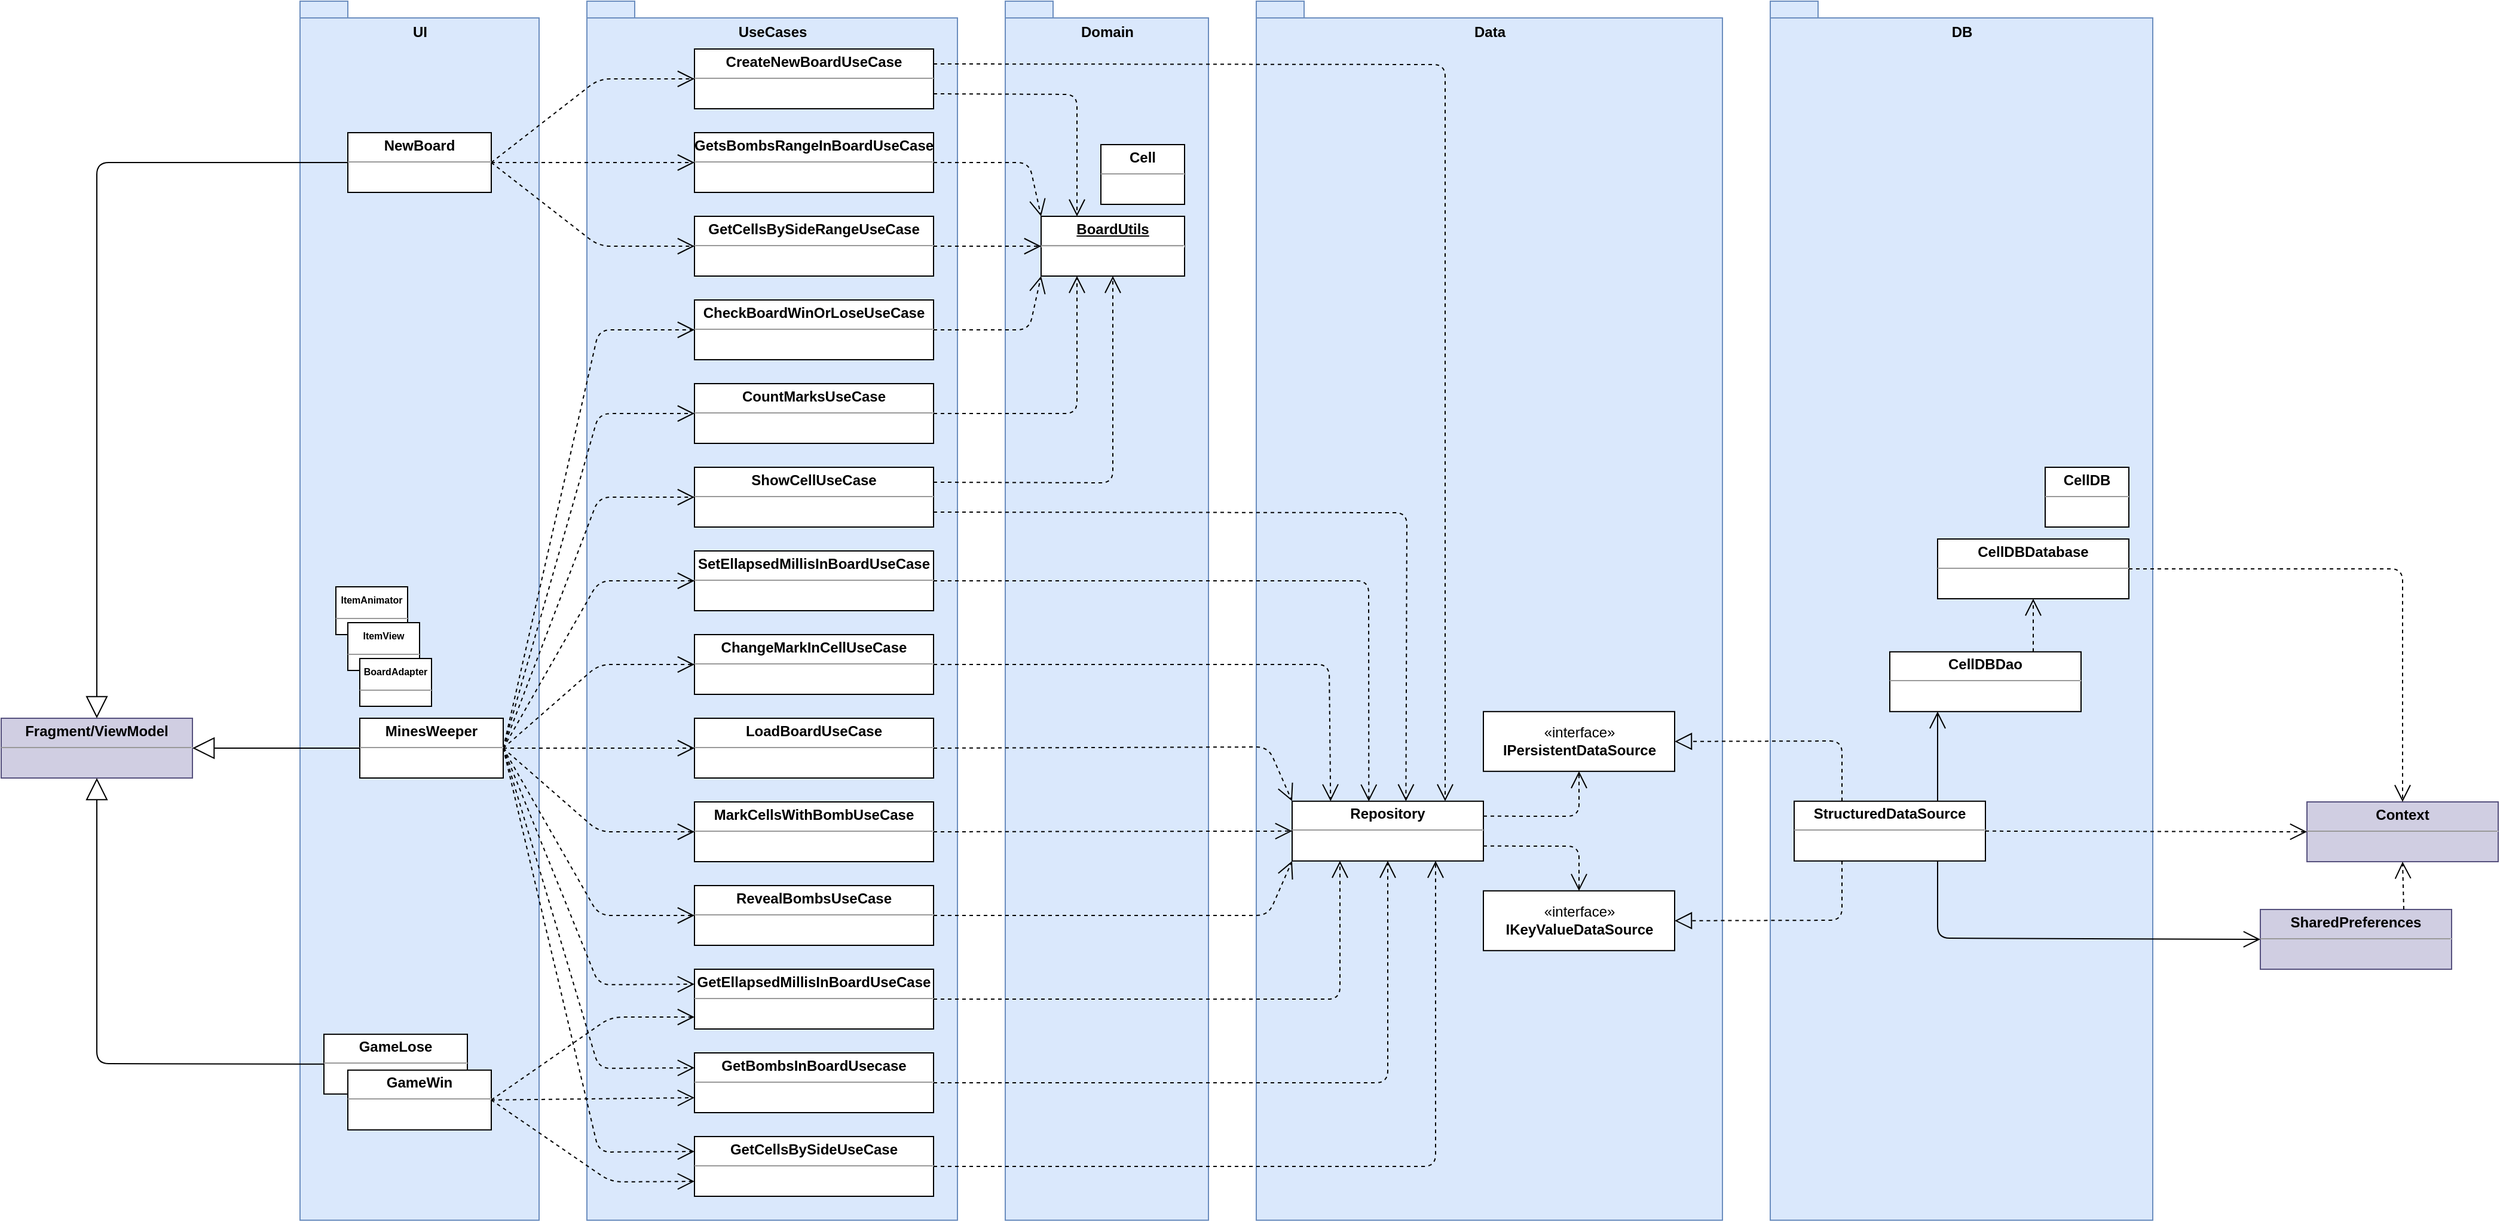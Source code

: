 <mxfile version="13.1.2" type="device" pages="2"><diagram id="zhdp6NLDCktupGWvHk28" name="Page-1"><mxGraphModel dx="3197" dy="2441" grid="1" gridSize="10" guides="1" tooltips="1" connect="1" arrows="1" fold="1" page="1" pageScale="1" pageWidth="827" pageHeight="1169" math="0" shadow="0"><root><mxCell id="0"/><mxCell id="1" parent="0"/><mxCell id="YupsadxneFgSW1b5lnRJ-31" value="UI" style="shape=folder;fontStyle=1;spacingTop=0;tabWidth=40;tabHeight=14;tabPosition=left;html=1;rounded=0;shadow=0;glass=0;comic=0;labelPosition=center;verticalLabelPosition=top;align=center;verticalAlign=bottom;spacingBottom=-35;fillColor=#dae8fc;strokeColor=#6c8ebf;" parent="1" vertex="1"><mxGeometry x="-430" y="-1080" width="200" height="1020" as="geometry"/></mxCell><mxCell id="YupsadxneFgSW1b5lnRJ-32" value="DB" style="shape=folder;fontStyle=1;spacingTop=0;tabWidth=40;tabHeight=14;tabPosition=left;html=1;rounded=0;shadow=0;glass=0;comic=0;strokeColor=#6c8ebf;labelPosition=center;verticalLabelPosition=top;align=center;verticalAlign=bottom;spacingBottom=-35;fillColor=#dae8fc;" parent="1" vertex="1"><mxGeometry x="800" y="-1080" width="320" height="1020" as="geometry"/></mxCell><mxCell id="YupsadxneFgSW1b5lnRJ-33" value="&lt;div&gt;UseCases&lt;/div&gt;" style="shape=folder;fontStyle=1;spacingTop=0;tabWidth=40;tabHeight=14;tabPosition=left;html=1;rounded=0;shadow=0;glass=0;comic=0;labelPosition=center;verticalLabelPosition=top;align=center;verticalAlign=bottom;spacingBottom=-35;fillColor=#dae8fc;strokeColor=#6c8ebf;" parent="1" vertex="1"><mxGeometry x="-190" y="-1080" width="310" height="1020" as="geometry"/></mxCell><mxCell id="YupsadxneFgSW1b5lnRJ-34" value="Domain" style="shape=folder;fontStyle=1;spacingTop=0;tabWidth=40;tabHeight=14;tabPosition=left;html=1;rounded=0;shadow=0;glass=0;comic=0;strokeColor=#6c8ebf;labelPosition=center;verticalLabelPosition=top;align=center;verticalAlign=bottom;spacingBottom=-35;fillColor=#dae8fc;" parent="1" vertex="1"><mxGeometry x="160" y="-1080" width="170" height="1020" as="geometry"/></mxCell><mxCell id="YupsadxneFgSW1b5lnRJ-35" value="&lt;div&gt;Data&lt;/div&gt;" style="shape=folder;fontStyle=1;spacingTop=0;tabWidth=40;tabHeight=14;tabPosition=left;html=1;rounded=0;shadow=0;glass=0;comic=0;strokeColor=#6c8ebf;labelPosition=center;verticalLabelPosition=top;align=center;verticalAlign=bottom;spacingBottom=-35;fillColor=#dae8fc;" parent="1" vertex="1"><mxGeometry x="370" y="-1080" width="390" height="1020" as="geometry"/></mxCell><mxCell id="MRHZx2d6vEKW06saEQlY-4" value="&lt;p style=&quot;margin: 0px ; margin-top: 4px ; text-align: center&quot;&gt;&lt;b&gt;Repository&lt;/b&gt;&lt;/p&gt;&lt;hr size=&quot;1&quot;&gt;&lt;div style=&quot;height: 2px&quot;&gt;&lt;/div&gt;" style="verticalAlign=top;align=left;overflow=fill;fontSize=12;fontFamily=Helvetica;html=1;fillColor=#ffffff;" parent="1" vertex="1"><mxGeometry x="400" y="-410.59" width="160" height="50" as="geometry"/></mxCell><mxCell id="MRHZx2d6vEKW06saEQlY-5" value="«interface»&lt;br&gt;&lt;div&gt;&lt;b&gt;IKeyValueDataSource&lt;/b&gt;&lt;/div&gt;" style="html=1;fillColor=#ffffff;" parent="1" vertex="1"><mxGeometry x="560" y="-335.59" width="160" height="50" as="geometry"/></mxCell><mxCell id="MRHZx2d6vEKW06saEQlY-6" value="«interface»&lt;br&gt;&lt;b&gt;IPersistentDataSource&lt;/b&gt;" style="html=1;fillColor=#ffffff;" parent="1" vertex="1"><mxGeometry x="560" y="-485.59" width="160" height="50" as="geometry"/></mxCell><mxCell id="MRHZx2d6vEKW06saEQlY-10" value="&lt;p style=&quot;margin: 0px ; margin-top: 4px ; text-align: center&quot;&gt;&lt;b&gt;Cell&lt;/b&gt;&lt;/p&gt;&lt;hr size=&quot;1&quot;&gt;&lt;div style=&quot;height: 2px&quot;&gt;&lt;/div&gt;" style="verticalAlign=top;align=left;overflow=fill;fontSize=12;fontFamily=Helvetica;html=1;fillColor=#ffffff;" parent="1" vertex="1"><mxGeometry x="240" y="-960" width="70" height="50" as="geometry"/></mxCell><mxCell id="MRHZx2d6vEKW06saEQlY-13" value="&lt;p style=&quot;margin: 0px ; margin-top: 4px ; text-align: center&quot;&gt;&lt;b&gt;ChangeMarkInCellUseCase&lt;/b&gt;&lt;/p&gt;&lt;hr size=&quot;1&quot;&gt;&lt;div style=&quot;height: 2px&quot;&gt;&lt;/div&gt;" style="verticalAlign=top;align=left;overflow=fill;fontSize=12;fontFamily=Helvetica;html=1;fillColor=#ffffff;" parent="1" vertex="1"><mxGeometry x="-100" y="-550" width="200" height="50" as="geometry"/></mxCell><mxCell id="MRHZx2d6vEKW06saEQlY-14" value="&lt;p style=&quot;margin: 0px ; margin-top: 4px ; text-align: center&quot;&gt;&lt;b&gt;CreateNewBoardUseCase&lt;/b&gt;&lt;/p&gt;&lt;hr size=&quot;1&quot;&gt;" style="verticalAlign=top;align=left;overflow=fill;fontSize=12;fontFamily=Helvetica;html=1;fillColor=#ffffff;" parent="1" vertex="1"><mxGeometry x="-100" y="-1040" width="200" height="50" as="geometry"/></mxCell><mxCell id="MRHZx2d6vEKW06saEQlY-17" value="&lt;p style=&quot;margin: 0px ; margin-top: 4px ; text-align: center&quot;&gt;&lt;b&gt;GetBombsInBoardUsecase&lt;/b&gt;&lt;/p&gt;&lt;hr size=&quot;1&quot;&gt;&lt;div style=&quot;height: 2px&quot;&gt;&lt;/div&gt;" style="verticalAlign=top;align=left;overflow=fill;fontSize=12;fontFamily=Helvetica;html=1;fillColor=#ffffff;" parent="1" vertex="1"><mxGeometry x="-100" y="-200" width="200" height="50" as="geometry"/></mxCell><mxCell id="MRHZx2d6vEKW06saEQlY-20" value="&lt;p style=&quot;margin: 0px ; margin-top: 4px ; text-align: center&quot;&gt;&lt;b&gt;GetCellsBySideUseCase&lt;/b&gt;&lt;/p&gt;&lt;hr size=&quot;1&quot;&gt;&lt;div style=&quot;height: 2px&quot;&gt;&lt;/div&gt;" style="verticalAlign=top;align=left;overflow=fill;fontSize=12;fontFamily=Helvetica;html=1;fillColor=#ffffff;" parent="1" vertex="1"><mxGeometry x="-100" y="-130" width="200" height="50" as="geometry"/></mxCell><mxCell id="MRHZx2d6vEKW06saEQlY-21" value="&lt;p style=&quot;margin: 0px ; margin-top: 4px ; text-align: center&quot;&gt;&lt;b&gt;GetEllapsedMillisInBoardUseCase&lt;/b&gt;&lt;br&gt;&lt;/p&gt;&lt;hr size=&quot;1&quot;&gt;&lt;div style=&quot;height: 2px&quot;&gt;&lt;/div&gt;" style="verticalAlign=top;align=left;overflow=fill;fontSize=12;fontFamily=Helvetica;html=1;fillColor=#ffffff;" parent="1" vertex="1"><mxGeometry x="-100" y="-270" width="200" height="50" as="geometry"/></mxCell><mxCell id="MRHZx2d6vEKW06saEQlY-22" value="&lt;p style=&quot;margin: 0px ; margin-top: 4px ; text-align: center&quot;&gt;&lt;b&gt;LoadBoardUseCase&lt;/b&gt;&lt;/p&gt;&lt;hr size=&quot;1&quot;&gt;&lt;div style=&quot;height: 2px&quot;&gt;&lt;/div&gt;" style="verticalAlign=top;align=left;overflow=fill;fontSize=12;fontFamily=Helvetica;html=1;fillColor=#ffffff;" parent="1" vertex="1"><mxGeometry x="-100" y="-480" width="200" height="50" as="geometry"/></mxCell><mxCell id="MRHZx2d6vEKW06saEQlY-25" value="&lt;p style=&quot;margin: 0px ; margin-top: 4px ; text-align: center&quot;&gt;&lt;b&gt;SetEllapsedMillisInBoardUseCase&lt;/b&gt;&lt;/p&gt;&lt;hr size=&quot;1&quot;&gt;&lt;div style=&quot;height: 2px&quot;&gt;&lt;/div&gt;" style="verticalAlign=top;align=left;overflow=fill;fontSize=12;fontFamily=Helvetica;html=1;fillColor=#ffffff;" parent="1" vertex="1"><mxGeometry x="-100" y="-620" width="200" height="50" as="geometry"/></mxCell><mxCell id="MRHZx2d6vEKW06saEQlY-26" value="&lt;p style=&quot;margin: 0px ; margin-top: 4px ; text-align: center&quot;&gt;&lt;b&gt;ShowCellUseCase&lt;/b&gt;&lt;br&gt;&lt;/p&gt;&lt;hr size=&quot;1&quot;&gt;&lt;div style=&quot;height: 2px&quot;&gt;&lt;/div&gt;" style="verticalAlign=top;align=left;overflow=fill;fontSize=12;fontFamily=Helvetica;html=1;fillColor=#ffffff;" parent="1" vertex="1"><mxGeometry x="-100" y="-690" width="200" height="50" as="geometry"/></mxCell><mxCell id="MRHZx2d6vEKW06saEQlY-30" value="&lt;p style=&quot;margin: 0px ; margin-top: 4px ; text-align: center&quot;&gt;&lt;b&gt;StructuredDataSource&lt;/b&gt;&lt;br&gt;&lt;/p&gt;&lt;hr size=&quot;1&quot;&gt;&lt;div style=&quot;height: 2px&quot;&gt;&lt;/div&gt;" style="verticalAlign=top;align=left;overflow=fill;fontSize=12;fontFamily=Helvetica;html=1;fillColor=#ffffff;" parent="1" vertex="1"><mxGeometry x="820" y="-410.59" width="160" height="50" as="geometry"/></mxCell><mxCell id="MRHZx2d6vEKW06saEQlY-31" value="" style="endArrow=block;dashed=1;endFill=0;endSize=12;html=1;entryX=1;entryY=0.5;entryDx=0;entryDy=0;exitX=0.25;exitY=1;exitDx=0;exitDy=0;" parent="1" source="MRHZx2d6vEKW06saEQlY-30" target="MRHZx2d6vEKW06saEQlY-5" edge="1"><mxGeometry width="160" relative="1" as="geometry"><mxPoint x="900" y="-275.59" as="sourcePoint"/><mxPoint x="1060" y="-275.59" as="targetPoint"/><Array as="points"><mxPoint x="860" y="-311"/></Array></mxGeometry></mxCell><mxCell id="MRHZx2d6vEKW06saEQlY-32" value="" style="endArrow=block;dashed=1;endFill=0;endSize=12;html=1;entryX=1;entryY=0.5;entryDx=0;entryDy=0;exitX=0.25;exitY=0;exitDx=0;exitDy=0;" parent="1" source="MRHZx2d6vEKW06saEQlY-30" target="MRHZx2d6vEKW06saEQlY-6" edge="1"><mxGeometry width="160" relative="1" as="geometry"><mxPoint x="990" y="-415.59" as="sourcePoint"/><mxPoint x="1060" y="-515.59" as="targetPoint"/><Array as="points"><mxPoint x="860" y="-461"/></Array></mxGeometry></mxCell><mxCell id="MRHZx2d6vEKW06saEQlY-33" value="" style="endArrow=open;endSize=12;dashed=1;html=1;exitX=1;exitY=0.25;exitDx=0;exitDy=0;entryX=0.5;entryY=1;entryDx=0;entryDy=0;" parent="1" source="MRHZx2d6vEKW06saEQlY-4" target="MRHZx2d6vEKW06saEQlY-6" edge="1"><mxGeometry width="160" relative="1" as="geometry"><mxPoint x="385" y="-510.59" as="sourcePoint"/><mxPoint x="545" y="-510.59" as="targetPoint"/><Array as="points"><mxPoint x="640" y="-398"/></Array></mxGeometry></mxCell><mxCell id="MRHZx2d6vEKW06saEQlY-34" value="" style="endArrow=open;endSize=12;dashed=1;html=1;exitX=1;exitY=0.75;exitDx=0;exitDy=0;entryX=0.5;entryY=0;entryDx=0;entryDy=0;" parent="1" source="MRHZx2d6vEKW06saEQlY-4" target="MRHZx2d6vEKW06saEQlY-5" edge="1"><mxGeometry x="0.455" y="15" width="160" relative="1" as="geometry"><mxPoint x="385" y="-240.59" as="sourcePoint"/><mxPoint x="545" y="-240.59" as="targetPoint"/><Array as="points"><mxPoint x="640" y="-373"/></Array><mxPoint as="offset"/></mxGeometry></mxCell><mxCell id="iSGUkF6X5gFFzfiaci5N-4" value="" style="endArrow=open;endSize=12;dashed=1;html=1;exitX=1;exitY=0.5;exitDx=0;exitDy=0;entryX=0.25;entryY=1;entryDx=0;entryDy=0;" parent="1" source="MRHZx2d6vEKW06saEQlY-21" target="MRHZx2d6vEKW06saEQlY-4" edge="1"><mxGeometry x="-0.507" y="39" width="160" relative="1" as="geometry"><mxPoint x="150" y="-150" as="sourcePoint"/><mxPoint x="310" y="-150" as="targetPoint"/><Array as="points"><mxPoint x="440" y="-245"/></Array><mxPoint x="69" y="-25" as="offset"/></mxGeometry></mxCell><mxCell id="iSGUkF6X5gFFzfiaci5N-5" value="" style="endArrow=open;endSize=12;dashed=1;html=1;bendable=1;arcSize=20;anchorPointDirection=1;snapToPoint=0;fixDash=0;exitX=1;exitY=0.5;exitDx=0;exitDy=0;entryX=0.401;entryY=0.003;entryDx=0;entryDy=0;entryPerimeter=0;" parent="1" source="MRHZx2d6vEKW06saEQlY-25" target="MRHZx2d6vEKW06saEQlY-4" edge="1"><mxGeometry x="-0.017" y="-10" width="160" relative="1" as="geometry"><mxPoint x="160" y="-180" as="sourcePoint"/><mxPoint x="464" y="-410" as="targetPoint"/><Array as="points"><mxPoint x="464" y="-595"/></Array><mxPoint as="offset"/></mxGeometry></mxCell><mxCell id="iSGUkF6X5gFFzfiaci5N-6" value="" style="endArrow=open;endSize=12;dashed=1;html=1;exitX=1;exitY=0.5;exitDx=0;exitDy=0;entryX=0;entryY=0;entryDx=0;entryDy=0;" parent="1" source="MRHZx2d6vEKW06saEQlY-22" target="MRHZx2d6vEKW06saEQlY-4" edge="1"><mxGeometry x="-0.023" y="-10" width="160" relative="1" as="geometry"><mxPoint x="110" y="-90" as="sourcePoint"/><mxPoint x="270" y="-90" as="targetPoint"/><Array as="points"><mxPoint x="380" y="-456"/></Array><mxPoint as="offset"/></mxGeometry></mxCell><mxCell id="iSGUkF6X5gFFzfiaci5N-7" value="" style="endArrow=open;endSize=12;dashed=1;html=1;exitX=1;exitY=0.5;exitDx=0;exitDy=0;entryX=0.201;entryY=-0.001;entryDx=0;entryDy=0;entryPerimeter=0;" parent="1" source="MRHZx2d6vEKW06saEQlY-13" target="MRHZx2d6vEKW06saEQlY-4" edge="1"><mxGeometry width="160" relative="1" as="geometry"><mxPoint x="140" y="-335.5" as="sourcePoint"/><mxPoint x="500" y="-470" as="targetPoint"/><Array as="points"><mxPoint x="431" y="-525"/></Array></mxGeometry></mxCell><mxCell id="iSGUkF6X5gFFzfiaci5N-8" value="" style="endArrow=open;endSize=12;dashed=1;html=1;entryX=0.595;entryY=-0.001;entryDx=0;entryDy=0;exitX=1;exitY=0.75;exitDx=0;exitDy=0;entryPerimeter=0;" parent="1" source="MRHZx2d6vEKW06saEQlY-26" target="MRHZx2d6vEKW06saEQlY-4" edge="1"><mxGeometry width="160" relative="1" as="geometry"><mxPoint x="100" y="-600" as="sourcePoint"/><mxPoint x="270" y="150" as="targetPoint"/><Array as="points"><mxPoint x="496" y="-652"/></Array></mxGeometry></mxCell><mxCell id="iSGUkF6X5gFFzfiaci5N-9" value="" style="endArrow=open;endSize=12;dashed=1;html=1;exitX=1;exitY=0.5;exitDx=0;exitDy=0;entryX=0.75;entryY=1;entryDx=0;entryDy=0;" parent="1" source="MRHZx2d6vEKW06saEQlY-20" target="MRHZx2d6vEKW06saEQlY-4" edge="1"><mxGeometry x="0.115" y="-40" width="160" relative="1" as="geometry"><mxPoint x="130" y="-220" as="sourcePoint"/><mxPoint x="290" y="-220" as="targetPoint"/><Array as="points"><mxPoint x="520" y="-105"/></Array><mxPoint as="offset"/></mxGeometry></mxCell><mxCell id="iSGUkF6X5gFFzfiaci5N-10" value="" style="endArrow=open;endSize=12;dashed=1;html=1;exitX=1;exitY=0.5;exitDx=0;exitDy=0;entryX=0.5;entryY=1;entryDx=0;entryDy=0;" parent="1" source="MRHZx2d6vEKW06saEQlY-17" target="MRHZx2d6vEKW06saEQlY-4" edge="1"><mxGeometry width="160" relative="1" as="geometry"><mxPoint x="140" y="-280" as="sourcePoint"/><mxPoint x="300" y="-280" as="targetPoint"/><Array as="points"><mxPoint x="480" y="-175"/></Array></mxGeometry></mxCell><mxCell id="iSGUkF6X5gFFzfiaci5N-19" value="" style="endArrow=open;endSize=12;dashed=1;html=1;entryX=0.5;entryY=1;entryDx=0;entryDy=0;exitX=1;exitY=0.25;exitDx=0;exitDy=0;" parent="1" source="MRHZx2d6vEKW06saEQlY-26" target="YupsadxneFgSW1b5lnRJ-4" edge="1"><mxGeometry x="-0.061" y="-30" width="160" relative="1" as="geometry"><mxPoint x="110" y="-630" as="sourcePoint"/><mxPoint x="320" y="-850" as="targetPoint"/><Array as="points"><mxPoint x="250" y="-677"/></Array><mxPoint y="5" as="offset"/></mxGeometry></mxCell><mxCell id="iSGUkF6X5gFFzfiaci5N-20" value="&lt;p style=&quot;margin: 0px ; margin-top: 4px ; text-align: center&quot;&gt;&lt;b&gt;CountMarksUseCase&lt;/b&gt;&lt;/p&gt;&lt;hr size=&quot;1&quot;&gt;&lt;div style=&quot;height: 2px&quot;&gt;&lt;/div&gt;" style="verticalAlign=top;align=left;overflow=fill;fontSize=12;fontFamily=Helvetica;html=1;" parent="1" vertex="1"><mxGeometry x="-100" y="-760" width="200" height="50" as="geometry"/></mxCell><mxCell id="iSGUkF6X5gFFzfiaci5N-21" value="&lt;p style=&quot;margin: 0px ; margin-top: 4px ; text-align: center&quot;&gt;&lt;b&gt;CheckBoardWinOrLoseUseCase&lt;/b&gt;&lt;/p&gt;&lt;hr size=&quot;1&quot;&gt;&lt;div style=&quot;height: 2px&quot;&gt;&lt;/div&gt;" style="verticalAlign=top;align=left;overflow=fill;fontSize=12;fontFamily=Helvetica;html=1;" parent="1" vertex="1"><mxGeometry x="-100" y="-830" width="200" height="50" as="geometry"/></mxCell><mxCell id="iSGUkF6X5gFFzfiaci5N-22" value="" style="endArrow=open;endSize=12;dashed=1;html=1;exitX=1;exitY=0.5;exitDx=0;exitDy=0;entryX=0;entryY=1;entryDx=0;entryDy=0;" parent="1" source="iSGUkF6X5gFFzfiaci5N-21" target="YupsadxneFgSW1b5lnRJ-4" edge="1"><mxGeometry x="0.027" y="10" width="160" relative="1" as="geometry"><mxPoint x="170" y="-810" as="sourcePoint"/><mxPoint x="260" y="-850" as="targetPoint"/><Array as="points"><mxPoint x="180" y="-805"/></Array><mxPoint as="offset"/></mxGeometry></mxCell><mxCell id="iSGUkF6X5gFFzfiaci5N-23" value="" style="endArrow=open;endSize=12;dashed=1;html=1;exitX=1;exitY=0.5;exitDx=0;exitDy=0;entryX=0.25;entryY=1;entryDx=0;entryDy=0;" parent="1" source="iSGUkF6X5gFFzfiaci5N-20" target="YupsadxneFgSW1b5lnRJ-4" edge="1"><mxGeometry x="-0.061" y="-11" width="160" relative="1" as="geometry"><mxPoint x="120" y="-740" as="sourcePoint"/><mxPoint x="290" y="-850" as="targetPoint"/><Array as="points"><mxPoint x="220" y="-735"/></Array><mxPoint x="21" y="5" as="offset"/></mxGeometry></mxCell><mxCell id="iSGUkF6X5gFFzfiaci5N-24" value="&lt;p style=&quot;margin: 0px ; margin-top: 4px ; text-align: center&quot;&gt;&lt;b&gt;GetCellsBySideRangeUseCase&lt;/b&gt;&lt;/p&gt;&lt;hr size=&quot;1&quot;&gt;&lt;div style=&quot;height: 2px&quot;&gt;&lt;/div&gt;" style="verticalAlign=top;align=left;overflow=fill;fontSize=12;fontFamily=Helvetica;html=1;" parent="1" vertex="1"><mxGeometry x="-100" y="-900" width="200" height="50" as="geometry"/></mxCell><mxCell id="iSGUkF6X5gFFzfiaci5N-25" value="&lt;p style=&quot;margin: 0px ; margin-top: 4px ; text-align: center&quot;&gt;&lt;b&gt;GetsBombsRangeInBoardUseCase&lt;/b&gt;&lt;br&gt;&lt;/p&gt;&lt;hr size=&quot;1&quot;&gt;&lt;div style=&quot;height: 2px&quot;&gt;&lt;/div&gt;" style="verticalAlign=top;align=left;overflow=fill;fontSize=12;fontFamily=Helvetica;html=1;" parent="1" vertex="1"><mxGeometry x="-100" y="-970" width="200" height="50" as="geometry"/></mxCell><mxCell id="iSGUkF6X5gFFzfiaci5N-26" value="" style="endArrow=open;endSize=12;dashed=1;html=1;exitX=1;exitY=0.5;exitDx=0;exitDy=0;entryX=0;entryY=0;entryDx=0;entryDy=0;" parent="1" source="iSGUkF6X5gFFzfiaci5N-25" target="YupsadxneFgSW1b5lnRJ-4" edge="1"><mxGeometry width="160" relative="1" as="geometry"><mxPoint x="200" y="-900" as="sourcePoint"/><mxPoint x="260" y="-900" as="targetPoint"/><Array as="points"><mxPoint x="180" y="-945"/></Array></mxGeometry></mxCell><mxCell id="iSGUkF6X5gFFzfiaci5N-27" value="" style="endArrow=open;endSize=12;dashed=1;html=1;exitX=1;exitY=0.5;exitDx=0;exitDy=0;entryX=0;entryY=0.5;entryDx=0;entryDy=0;" parent="1" source="iSGUkF6X5gFFzfiaci5N-24" target="YupsadxneFgSW1b5lnRJ-4" edge="1"><mxGeometry width="160" relative="1" as="geometry"><mxPoint x="260" y="-850" as="sourcePoint"/><mxPoint x="260" y="-875" as="targetPoint"/><Array as="points"/></mxGeometry></mxCell><mxCell id="iSGUkF6X5gFFzfiaci5N-29" value="&lt;p style=&quot;margin: 0px ; margin-top: 4px ; text-align: center&quot;&gt;&lt;b&gt;GameLose&lt;/b&gt;&lt;/p&gt;&lt;hr size=&quot;1&quot;&gt;&lt;div style=&quot;height: 2px&quot;&gt;&lt;/div&gt;" style="verticalAlign=top;align=left;overflow=fill;fontSize=12;fontFamily=Helvetica;html=1;" parent="1" vertex="1"><mxGeometry x="-410" y="-215.59" width="120" height="50" as="geometry"/></mxCell><mxCell id="iSGUkF6X5gFFzfiaci5N-30" value="" style="endArrow=open;endSize=12;dashed=1;html=1;exitX=1;exitY=0.5;exitDx=0;exitDy=0;entryX=0;entryY=0.75;entryDx=0;entryDy=0;" parent="1" source="iSGUkF6X5gFFzfiaci5N-28" target="MRHZx2d6vEKW06saEQlY-20" edge="1"><mxGeometry width="160" relative="1" as="geometry"><mxPoint x="-425" y="-10" as="sourcePoint"/><mxPoint x="-265" y="-10" as="targetPoint"/><Array as="points"><mxPoint x="-170" y="-92"/></Array></mxGeometry></mxCell><mxCell id="iSGUkF6X5gFFzfiaci5N-31" value="" style="endArrow=open;endSize=12;dashed=1;html=1;exitX=1;exitY=0.5;exitDx=0;exitDy=0;entryX=0;entryY=0.75;entryDx=0;entryDy=0;" parent="1" source="iSGUkF6X5gFFzfiaci5N-28" target="MRHZx2d6vEKW06saEQlY-17" edge="1"><mxGeometry x="0.1" width="160" relative="1" as="geometry"><mxPoint x="-425" y="-60" as="sourcePoint"/><mxPoint x="-265" y="-60" as="targetPoint"/><mxPoint as="offset"/></mxGeometry></mxCell><mxCell id="iSGUkF6X5gFFzfiaci5N-32" value="" style="endArrow=open;endSize=12;dashed=1;html=1;exitX=1;exitY=0.5;exitDx=0;exitDy=0;entryX=0;entryY=0.8;entryDx=0;entryDy=0;entryPerimeter=0;" parent="1" source="iSGUkF6X5gFFzfiaci5N-28" target="MRHZx2d6vEKW06saEQlY-21" edge="1"><mxGeometry width="160" relative="1" as="geometry"><mxPoint x="-415" y="60" as="sourcePoint"/><mxPoint x="-255" y="60" as="targetPoint"/><Array as="points"><mxPoint x="-170" y="-230"/></Array></mxGeometry></mxCell><mxCell id="iSGUkF6X5gFFzfiaci5N-33" value="&lt;p style=&quot;margin: 0px ; margin-top: 4px ; text-align: center&quot;&gt;&lt;b&gt;NewBoard&lt;/b&gt;&lt;/p&gt;&lt;hr size=&quot;1&quot;&gt;&lt;div style=&quot;height: 2px&quot;&gt;&lt;/div&gt;" style="verticalAlign=top;align=left;overflow=fill;fontSize=12;fontFamily=Helvetica;html=1;" parent="1" vertex="1"><mxGeometry x="-390" y="-970" width="120" height="50" as="geometry"/></mxCell><mxCell id="iSGUkF6X5gFFzfiaci5N-34" value="" style="endArrow=open;endSize=12;dashed=1;html=1;exitX=1;exitY=0.5;exitDx=0;exitDy=0;entryX=0;entryY=0.5;entryDx=0;entryDy=0;" parent="1" source="iSGUkF6X5gFFzfiaci5N-33" target="MRHZx2d6vEKW06saEQlY-14" edge="1"><mxGeometry width="160" relative="1" as="geometry"><mxPoint x="-480" y="-520" as="sourcePoint"/><mxPoint x="-320" y="-520" as="targetPoint"/><Array as="points"><mxPoint x="-180" y="-1015"/></Array></mxGeometry></mxCell><mxCell id="iSGUkF6X5gFFzfiaci5N-35" value="" style="endArrow=open;endSize=12;dashed=1;html=1;exitX=1;exitY=0.5;exitDx=0;exitDy=0;entryX=0;entryY=0.5;entryDx=0;entryDy=0;" parent="1" source="iSGUkF6X5gFFzfiaci5N-33" target="iSGUkF6X5gFFzfiaci5N-25" edge="1"><mxGeometry width="160" relative="1" as="geometry"><mxPoint x="-460" y="-860" as="sourcePoint"/><mxPoint x="-300" y="-860" as="targetPoint"/><Array as="points"/></mxGeometry></mxCell><mxCell id="iSGUkF6X5gFFzfiaci5N-36" value="" style="endArrow=open;endSize=12;dashed=1;html=1;exitX=1;exitY=0.5;exitDx=0;exitDy=0;entryX=0;entryY=0.5;entryDx=0;entryDy=0;" parent="1" source="iSGUkF6X5gFFzfiaci5N-33" target="iSGUkF6X5gFFzfiaci5N-24" edge="1"><mxGeometry x="0.037" y="-5" width="160" relative="1" as="geometry"><mxPoint x="-460" y="-810" as="sourcePoint"/><mxPoint x="-300" y="-810" as="targetPoint"/><Array as="points"><mxPoint x="-180" y="-875"/></Array><mxPoint as="offset"/></mxGeometry></mxCell><mxCell id="iSGUkF6X5gFFzfiaci5N-39" value="" style="endArrow=open;endSize=12;dashed=1;html=1;exitX=1;exitY=0.25;exitDx=0;exitDy=0;entryX=0.8;entryY=-0.001;entryDx=0;entryDy=0;entryPerimeter=0;" parent="1" source="MRHZx2d6vEKW06saEQlY-14" target="MRHZx2d6vEKW06saEQlY-4" edge="1"><mxGeometry width="160" relative="1" as="geometry"><mxPoint x="-40" y="-510" as="sourcePoint"/><mxPoint x="120" y="-510" as="targetPoint"/><Array as="points"><mxPoint x="528" y="-1027"/></Array></mxGeometry></mxCell><mxCell id="sT2H3ySyLnIQlBbWuzhs-1" value="" style="endArrow=open;endSize=12;dashed=1;html=1;exitX=1;exitY=0.5;exitDx=0;exitDy=0;entryX=0;entryY=0.5;entryDx=0;entryDy=0;" parent="1" source="iSGUkF6X5gFFzfiaci5N-38" target="MRHZx2d6vEKW06saEQlY-22" edge="1"><mxGeometry x="0.018" y="-3" width="160" relative="1" as="geometry"><mxPoint x="-190" y="-40" as="sourcePoint"/><mxPoint x="-30" y="-40" as="targetPoint"/><Array as="points"><mxPoint x="-180" y="-455"/></Array><mxPoint as="offset"/></mxGeometry></mxCell><mxCell id="sT2H3ySyLnIQlBbWuzhs-2" value="" style="endArrow=open;endSize=12;dashed=1;html=1;exitX=1;exitY=0.5;exitDx=0;exitDy=0;entryX=0;entryY=0.5;entryDx=0;entryDy=0;" parent="1" source="iSGUkF6X5gFFzfiaci5N-38" target="MRHZx2d6vEKW06saEQlY-13" edge="1"><mxGeometry width="160" relative="1" as="geometry"><mxPoint x="-190" y="-100" as="sourcePoint"/><mxPoint x="-100" y="-150" as="targetPoint"/><Array as="points"><mxPoint x="-180" y="-525"/></Array></mxGeometry></mxCell><mxCell id="sT2H3ySyLnIQlBbWuzhs-3" value="" style="endArrow=open;endSize=12;dashed=1;html=1;exitX=1;exitY=0.5;exitDx=0;exitDy=0;entryX=0;entryY=0.5;entryDx=0;entryDy=0;" parent="1" source="iSGUkF6X5gFFzfiaci5N-38" target="MRHZx2d6vEKW06saEQlY-26" edge="1"><mxGeometry width="160" relative="1" as="geometry"><mxPoint x="-170" y="-610" as="sourcePoint"/><mxPoint x="-10" y="-610" as="targetPoint"/><Array as="points"><mxPoint x="-180" y="-665"/></Array></mxGeometry></mxCell><mxCell id="sT2H3ySyLnIQlBbWuzhs-4" value="" style="endArrow=open;endSize=12;dashed=1;html=1;exitX=1;exitY=0.5;exitDx=0;exitDy=0;entryX=0;entryY=0.5;entryDx=0;entryDy=0;" parent="1" source="iSGUkF6X5gFFzfiaci5N-38" target="MRHZx2d6vEKW06saEQlY-25" edge="1"><mxGeometry width="160" relative="1" as="geometry"><mxPoint x="-230" y="-180" as="sourcePoint"/><mxPoint x="-100" y="-160" as="targetPoint"/><Array as="points"><mxPoint x="-180" y="-595"/></Array></mxGeometry></mxCell><mxCell id="sT2H3ySyLnIQlBbWuzhs-5" value="" style="endArrow=open;endSize=12;dashed=1;html=1;exitX=1;exitY=0.5;exitDx=0;exitDy=0;entryX=0;entryY=0.25;entryDx=0;entryDy=0;" parent="1" source="iSGUkF6X5gFFzfiaci5N-38" target="MRHZx2d6vEKW06saEQlY-21" edge="1"><mxGeometry width="160" relative="1" as="geometry"><mxPoint x="-290" y="190" as="sourcePoint"/><mxPoint x="-130" y="190" as="targetPoint"/><Array as="points"><mxPoint x="-180" y="-257"/></Array></mxGeometry></mxCell><mxCell id="sT2H3ySyLnIQlBbWuzhs-6" value="" style="endArrow=open;endSize=12;dashed=1;html=1;entryX=0;entryY=0.25;entryDx=0;entryDy=0;exitX=1;exitY=0.5;exitDx=0;exitDy=0;" parent="1" source="iSGUkF6X5gFFzfiaci5N-38" target="MRHZx2d6vEKW06saEQlY-17" edge="1"><mxGeometry width="160" relative="1" as="geometry"><mxPoint x="-530" y="-740" as="sourcePoint"/><mxPoint x="-370" y="-740" as="targetPoint"/><Array as="points"><mxPoint x="-180" y="-187"/></Array></mxGeometry></mxCell><mxCell id="sT2H3ySyLnIQlBbWuzhs-7" value="" style="endArrow=open;endSize=12;dashed=1;html=1;entryX=0;entryY=0.25;entryDx=0;entryDy=0;exitX=1;exitY=0.5;exitDx=0;exitDy=0;" parent="1" source="iSGUkF6X5gFFzfiaci5N-38" target="MRHZx2d6vEKW06saEQlY-20" edge="1"><mxGeometry width="160" relative="1" as="geometry"><mxPoint x="-440" y="-870" as="sourcePoint"/><mxPoint x="-280" y="-870" as="targetPoint"/><Array as="points"><mxPoint x="-180" y="-117"/></Array></mxGeometry></mxCell><mxCell id="sT2H3ySyLnIQlBbWuzhs-8" value="" style="endArrow=open;endSize=12;dashed=1;html=1;entryX=0;entryY=0.5;entryDx=0;entryDy=0;exitX=1;exitY=0.5;exitDx=0;exitDy=0;" parent="1" target="iSGUkF6X5gFFzfiaci5N-21" edge="1" source="iSGUkF6X5gFFzfiaci5N-38"><mxGeometry width="160" relative="1" as="geometry"><mxPoint x="-235" y="-740" as="sourcePoint"/><mxPoint x="-330" y="-800" as="targetPoint"/><Array as="points"><mxPoint x="-180" y="-805"/></Array></mxGeometry></mxCell><mxCell id="sT2H3ySyLnIQlBbWuzhs-9" value="" style="endArrow=open;endSize=12;dashed=1;html=1;entryX=0;entryY=0.5;entryDx=0;entryDy=0;exitX=1;exitY=0.5;exitDx=0;exitDy=0;" parent="1" source="iSGUkF6X5gFFzfiaci5N-38" target="iSGUkF6X5gFFzfiaci5N-20" edge="1"><mxGeometry x="-0.06" y="-10" width="160" relative="1" as="geometry"><mxPoint x="-500" y="-730" as="sourcePoint"/><mxPoint x="-340" y="-730" as="targetPoint"/><Array as="points"><mxPoint x="-180" y="-735"/></Array><mxPoint x="10" y="-10" as="offset"/></mxGeometry></mxCell><mxCell id="YupsadxneFgSW1b5lnRJ-1" value="" style="endArrow=open;endSize=12;dashed=1;html=1;entryX=0.25;entryY=0;entryDx=0;entryDy=0;exitX=1;exitY=0.75;exitDx=0;exitDy=0;" parent="1" source="MRHZx2d6vEKW06saEQlY-14" target="YupsadxneFgSW1b5lnRJ-4" edge="1"><mxGeometry width="160" relative="1" as="geometry"><mxPoint x="40" y="-380" as="sourcePoint"/><mxPoint x="290" y="-900" as="targetPoint"/><Array as="points"><mxPoint x="220" y="-1002"/></Array></mxGeometry></mxCell><mxCell id="YupsadxneFgSW1b5lnRJ-2" style="edgeStyle=orthogonalEdgeStyle;rounded=0;orthogonalLoop=1;jettySize=auto;html=1;exitX=0.5;exitY=1;exitDx=0;exitDy=0;" parent="1" source="iSGUkF6X5gFFzfiaci5N-28" target="iSGUkF6X5gFFzfiaci5N-28" edge="1"><mxGeometry relative="1" as="geometry"/></mxCell><mxCell id="iSGUkF6X5gFFzfiaci5N-28" value="&lt;p style=&quot;margin: 0px ; margin-top: 4px ; text-align: center&quot;&gt;&lt;b&gt;GameWin&lt;/b&gt;&lt;br&gt;&lt;/p&gt;&lt;hr size=&quot;1&quot;&gt;&lt;div style=&quot;height: 2px&quot;&gt;&lt;/div&gt;" style="verticalAlign=top;align=left;overflow=fill;fontSize=12;fontFamily=Helvetica;html=1;" parent="1" vertex="1"><mxGeometry x="-390" y="-185.59" width="120" height="50" as="geometry"/></mxCell><mxCell id="YupsadxneFgSW1b5lnRJ-3" value="&lt;p style=&quot;margin: 0px ; margin-top: 4px ; text-align: center&quot;&gt;&lt;b&gt;CellDBDao&lt;/b&gt;&lt;/p&gt;&lt;hr size=&quot;1&quot;&gt;&lt;div style=&quot;height: 2px&quot;&gt;&lt;/div&gt;" style="verticalAlign=top;align=left;overflow=fill;fontSize=12;fontFamily=Helvetica;html=1;" parent="1" vertex="1"><mxGeometry x="900" y="-535.59" width="160" height="50" as="geometry"/></mxCell><mxCell id="YupsadxneFgSW1b5lnRJ-4" value="&lt;p style=&quot;margin: 0px ; margin-top: 4px ; text-align: center ; text-decoration: underline&quot;&gt;&lt;b&gt;BoardUtils&lt;/b&gt;&lt;br&gt;&lt;/p&gt;&lt;hr&gt;&lt;p style=&quot;margin: 0px ; margin-left: 8px&quot;&gt;&lt;br&gt;&lt;/p&gt;" style="verticalAlign=top;align=left;overflow=fill;fontSize=12;fontFamily=Helvetica;html=1;" parent="1" vertex="1"><mxGeometry x="190" y="-900" width="120" height="50" as="geometry"/></mxCell><mxCell id="YupsadxneFgSW1b5lnRJ-6" value="&lt;p style=&quot;margin: 0px ; margin-top: 4px ; text-align: center&quot;&gt;&lt;b&gt;CellDBDatabase&lt;/b&gt;&lt;/p&gt;&lt;hr size=&quot;1&quot;&gt;" style="verticalAlign=top;align=left;overflow=fill;fontSize=12;fontFamily=Helvetica;html=1;" parent="1" vertex="1"><mxGeometry x="940" y="-630" width="160" height="50" as="geometry"/></mxCell><mxCell id="YupsadxneFgSW1b5lnRJ-8" value="&lt;p style=&quot;margin: 0px ; margin-top: 4px ; text-align: center&quot;&gt;&lt;b&gt;Context&lt;/b&gt;&lt;/p&gt;&lt;hr size=&quot;1&quot;&gt;&lt;div style=&quot;height: 2px&quot;&gt;&lt;/div&gt;" style="verticalAlign=top;align=left;overflow=fill;fontSize=12;fontFamily=Helvetica;html=1;fillColor=#d0cee2;strokeColor=#56517e;" parent="1" vertex="1"><mxGeometry x="1249" y="-410.0" width="160" height="50" as="geometry"/></mxCell><mxCell id="YupsadxneFgSW1b5lnRJ-9" value="&lt;p style=&quot;margin: 0px ; margin-top: 4px ; text-align: center&quot;&gt;&lt;b&gt;SharedPreferences&lt;/b&gt;&lt;br&gt;&lt;/p&gt;&lt;hr size=&quot;1&quot;&gt;&lt;div style=&quot;height: 2px&quot;&gt;&lt;/div&gt;" style="verticalAlign=top;align=left;overflow=fill;fontSize=12;fontFamily=Helvetica;html=1;fillColor=#d0cee2;strokeColor=#56517e;" parent="1" vertex="1"><mxGeometry x="1210" y="-320.0" width="160" height="50" as="geometry"/></mxCell><mxCell id="YupsadxneFgSW1b5lnRJ-12" value="" style="endArrow=open;endSize=12;dashed=1;html=1;exitX=1;exitY=0.5;exitDx=0;exitDy=0;entryX=0;entryY=0.5;entryDx=0;entryDy=0;" parent="1" source="MRHZx2d6vEKW06saEQlY-30" target="YupsadxneFgSW1b5lnRJ-8" edge="1"><mxGeometry width="160" relative="1" as="geometry"><mxPoint x="1080" y="-450" as="sourcePoint"/><mxPoint x="1240" y="-450" as="targetPoint"/></mxGeometry></mxCell><mxCell id="YupsadxneFgSW1b5lnRJ-13" value="" style="endArrow=open;endSize=12;dashed=1;html=1;exitX=0.75;exitY=0;exitDx=0;exitDy=0;entryX=0.5;entryY=1;entryDx=0;entryDy=0;" parent="1" source="YupsadxneFgSW1b5lnRJ-9" target="YupsadxneFgSW1b5lnRJ-8" edge="1"><mxGeometry width="160" relative="1" as="geometry"><mxPoint x="960" y="-470" as="sourcePoint"/><mxPoint x="1120" y="-470" as="targetPoint"/></mxGeometry></mxCell><mxCell id="YupsadxneFgSW1b5lnRJ-14" value="" style="endArrow=open;endSize=12;dashed=1;html=1;exitX=1;exitY=0.5;exitDx=0;exitDy=0;entryX=0.5;entryY=0;entryDx=0;entryDy=0;" parent="1" source="YupsadxneFgSW1b5lnRJ-6" target="YupsadxneFgSW1b5lnRJ-8" edge="1"><mxGeometry width="160" relative="1" as="geometry"><mxPoint x="860" y="-620" as="sourcePoint"/><mxPoint x="1020" y="-620" as="targetPoint"/><Array as="points"><mxPoint x="1329" y="-605"/></Array></mxGeometry></mxCell><mxCell id="YupsadxneFgSW1b5lnRJ-15" value="" style="endArrow=open;endSize=12;dashed=1;html=1;exitX=0.75;exitY=0;exitDx=0;exitDy=0;entryX=0.5;entryY=1;entryDx=0;entryDy=0;" parent="1" source="YupsadxneFgSW1b5lnRJ-3" target="YupsadxneFgSW1b5lnRJ-6" edge="1"><mxGeometry width="160" relative="1" as="geometry"><mxPoint x="810" y="-680" as="sourcePoint"/><mxPoint x="970" y="-680" as="targetPoint"/></mxGeometry></mxCell><mxCell id="YupsadxneFgSW1b5lnRJ-16" value="" style="endArrow=open;endFill=1;endSize=12;html=1;exitX=0.75;exitY=0;exitDx=0;exitDy=0;entryX=0.25;entryY=1;entryDx=0;entryDy=0;" parent="1" source="MRHZx2d6vEKW06saEQlY-30" target="YupsadxneFgSW1b5lnRJ-3" edge="1"><mxGeometry width="160" relative="1" as="geometry"><mxPoint x="730" y="-570" as="sourcePoint"/><mxPoint x="890" y="-570" as="targetPoint"/><Array as="points"/></mxGeometry></mxCell><mxCell id="YupsadxneFgSW1b5lnRJ-17" value="" style="endArrow=open;endFill=1;endSize=12;html=1;exitX=0.75;exitY=1;exitDx=0;exitDy=0;entryX=0;entryY=0.5;entryDx=0;entryDy=0;" parent="1" source="MRHZx2d6vEKW06saEQlY-30" target="YupsadxneFgSW1b5lnRJ-9" edge="1"><mxGeometry width="160" relative="1" as="geometry"><mxPoint x="990" y="-200" as="sourcePoint"/><mxPoint x="1150" y="-200" as="targetPoint"/><Array as="points"><mxPoint x="940" y="-296"/></Array></mxGeometry></mxCell><mxCell id="YupsadxneFgSW1b5lnRJ-18" value="&lt;p style=&quot;margin: 0px ; margin-top: 4px ; text-align: center&quot;&gt;&lt;b&gt;CellDB&lt;/b&gt;&lt;/p&gt;&lt;hr size=&quot;1&quot;&gt;&lt;div style=&quot;height: 2px&quot;&gt;&lt;/div&gt;" style="verticalAlign=top;align=left;overflow=fill;fontSize=12;fontFamily=Helvetica;html=1;" parent="1" vertex="1"><mxGeometry x="1030" y="-690" width="70" height="50" as="geometry"/></mxCell><mxCell id="YupsadxneFgSW1b5lnRJ-23" value="&lt;p style=&quot;margin: 4px 0px 0px ; text-align: center ; line-height: 50%&quot;&gt;&lt;b style=&quot;font-size: 8px ; line-height: 200%&quot;&gt;ItemAnimator&lt;/b&gt;&lt;/p&gt;&lt;hr size=&quot;1&quot;&gt;&lt;div style=&quot;height: 2px&quot;&gt;&lt;/div&gt;" style="verticalAlign=middle;align=left;overflow=fill;fontSize=12;fontFamily=Helvetica;html=1;strokeColor=#000000;shadow=0;glass=0;rounded=0;comic=0;spacing=-12;" parent="1" vertex="1"><mxGeometry x="-400" y="-590" width="60" height="40" as="geometry"/></mxCell><mxCell id="YupsadxneFgSW1b5lnRJ-25" value="&lt;p style=&quot;margin: 4px 0px 0px ; text-align: center ; line-height: 50%&quot;&gt;&lt;b style=&quot;font-size: 8px ; line-height: 200%&quot;&gt;ItemView&lt;/b&gt;&lt;/p&gt;&lt;hr size=&quot;1&quot;&gt;&lt;div style=&quot;height: 2px&quot;&gt;&lt;/div&gt;" style="verticalAlign=middle;align=left;overflow=fill;fontSize=12;fontFamily=Helvetica;html=1;strokeColor=#000000;shadow=0;glass=0;rounded=0;comic=0;spacing=-12;" parent="1" vertex="1"><mxGeometry x="-390" y="-560" width="60" height="40" as="geometry"/></mxCell><mxCell id="YupsadxneFgSW1b5lnRJ-22" value="&lt;p style=&quot;margin: 4px 0px 0px ; text-align: center ; line-height: 50%&quot;&gt;&lt;b style=&quot;font-size: 8px ; line-height: 200%&quot;&gt;BoardAdapter&lt;/b&gt;&lt;/p&gt;&lt;hr size=&quot;1&quot;&gt;&lt;div style=&quot;height: 2px&quot;&gt;&lt;/div&gt;" style="verticalAlign=middle;align=left;overflow=fill;fontSize=12;fontFamily=Helvetica;html=1;strokeColor=#000000;shadow=0;glass=0;rounded=0;comic=0;spacing=-12;" parent="1" vertex="1"><mxGeometry x="-380" y="-530" width="60" height="40" as="geometry"/></mxCell><mxCell id="iSGUkF6X5gFFzfiaci5N-38" value="&lt;p style=&quot;margin: 0px ; margin-top: 4px ; text-align: center&quot;&gt;&lt;b&gt;MinesWeeper&lt;/b&gt;&lt;br&gt;&lt;/p&gt;&lt;hr size=&quot;1&quot;&gt;&lt;div style=&quot;height: 2px&quot;&gt;&lt;/div&gt;" style="verticalAlign=top;align=left;overflow=fill;fontSize=12;fontFamily=Helvetica;html=1;" parent="1" vertex="1"><mxGeometry x="-380" y="-480" width="120" height="50" as="geometry"/></mxCell><mxCell id="YupsadxneFgSW1b5lnRJ-26" value="&lt;p style=&quot;margin: 0px ; margin-top: 4px ; text-align: center&quot;&gt;&lt;b&gt;Fragment/ViewModel&lt;/b&gt;&lt;/p&gt;&lt;hr size=&quot;1&quot;&gt;&lt;div style=&quot;height: 2px&quot;&gt;&lt;/div&gt;" style="verticalAlign=top;align=left;overflow=fill;fontSize=12;fontFamily=Helvetica;html=1;rounded=0;shadow=0;glass=0;comic=0;strokeColor=#56517e;fillColor=#d0cee2;" parent="1" vertex="1"><mxGeometry x="-680" y="-480" width="160" height="50" as="geometry"/></mxCell><mxCell id="YupsadxneFgSW1b5lnRJ-28" value="" style="endArrow=block;endSize=16;endFill=0;html=1;exitX=0;exitY=0.5;exitDx=0;exitDy=0;entryX=0.5;entryY=1;entryDx=0;entryDy=0;" parent="1" source="iSGUkF6X5gFFzfiaci5N-29" target="YupsadxneFgSW1b5lnRJ-26" edge="1"><mxGeometry width="160" relative="1" as="geometry"><mxPoint x="-730" y="-480" as="sourcePoint"/><mxPoint x="-570" y="-480" as="targetPoint"/><Array as="points"><mxPoint x="-600" y="-191"/></Array></mxGeometry></mxCell><mxCell id="YupsadxneFgSW1b5lnRJ-29" value="" style="endArrow=block;endSize=16;endFill=0;html=1;exitX=0;exitY=0.5;exitDx=0;exitDy=0;entryX=1;entryY=0.5;entryDx=0;entryDy=0;" parent="1" source="iSGUkF6X5gFFzfiaci5N-38" target="YupsadxneFgSW1b5lnRJ-26" edge="1"><mxGeometry x="-0.445" y="13" width="160" relative="1" as="geometry"><mxPoint x="-730" y="-290" as="sourcePoint"/><mxPoint x="-570" y="-290" as="targetPoint"/><mxPoint as="offset"/></mxGeometry></mxCell><mxCell id="YupsadxneFgSW1b5lnRJ-30" value="" style="endArrow=block;endSize=16;endFill=0;html=1;exitX=0;exitY=0.5;exitDx=0;exitDy=0;entryX=0.5;entryY=0;entryDx=0;entryDy=0;" parent="1" source="iSGUkF6X5gFFzfiaci5N-33" target="YupsadxneFgSW1b5lnRJ-26" edge="1"><mxGeometry width="160" relative="1" as="geometry"><mxPoint x="-680" y="-820" as="sourcePoint"/><mxPoint x="-710" y="-727.5" as="targetPoint"/><Array as="points"><mxPoint x="-600" y="-945"/></Array></mxGeometry></mxCell><mxCell id="EN9hcRW16FyW17qs8y3r-1" value="&lt;p style=&quot;margin: 0px ; margin-top: 4px ; text-align: center&quot;&gt;&lt;b&gt;MarkCellsWithBombUseCase&lt;/b&gt;&lt;br&gt;&lt;/p&gt;&lt;hr size=&quot;1&quot;&gt;&lt;div style=&quot;height: 2px&quot;&gt;&lt;/div&gt;" style="verticalAlign=top;align=left;overflow=fill;fontSize=12;fontFamily=Helvetica;html=1;" vertex="1" parent="1"><mxGeometry x="-100" y="-410" width="200" height="50" as="geometry"/></mxCell><mxCell id="EN9hcRW16FyW17qs8y3r-2" value="&lt;p style=&quot;margin: 0px ; margin-top: 4px ; text-align: center&quot;&gt;&lt;b&gt;RevealBombsUseCase&lt;/b&gt;&lt;br&gt;&lt;/p&gt;&lt;hr size=&quot;1&quot;&gt;&lt;div style=&quot;height: 2px&quot;&gt;&lt;/div&gt;" style="verticalAlign=top;align=left;overflow=fill;fontSize=12;fontFamily=Helvetica;html=1;" vertex="1" parent="1"><mxGeometry x="-100" y="-340" width="200" height="50" as="geometry"/></mxCell><mxCell id="EN9hcRW16FyW17qs8y3r-3" value="" style="endArrow=open;endSize=12;dashed=1;html=1;exitX=1;exitY=0.5;exitDx=0;exitDy=0;entryX=0;entryY=0.5;entryDx=0;entryDy=0;" edge="1" parent="1" source="iSGUkF6X5gFFzfiaci5N-38" target="EN9hcRW16FyW17qs8y3r-1"><mxGeometry width="160" relative="1" as="geometry"><mxPoint x="-220" y="-410" as="sourcePoint"/><mxPoint x="-60" y="-410" as="targetPoint"/><Array as="points"><mxPoint x="-180" y="-385"/></Array></mxGeometry></mxCell><mxCell id="EN9hcRW16FyW17qs8y3r-4" value="" style="endArrow=open;endSize=12;dashed=1;html=1;exitX=1;exitY=0.5;exitDx=0;exitDy=0;entryX=0;entryY=0.5;entryDx=0;entryDy=0;" edge="1" parent="1" source="iSGUkF6X5gFFzfiaci5N-38" target="EN9hcRW16FyW17qs8y3r-2"><mxGeometry width="160" relative="1" as="geometry"><mxPoint x="-520" y="-320" as="sourcePoint"/><mxPoint x="-360" y="-320" as="targetPoint"/><Array as="points"><mxPoint x="-180" y="-315"/></Array></mxGeometry></mxCell><mxCell id="EN9hcRW16FyW17qs8y3r-5" value="&lt;div&gt;&lt;br&gt;&lt;/div&gt;&lt;div&gt;&lt;br&gt;&lt;/div&gt;" style="endArrow=open;endSize=12;dashed=1;html=1;exitX=1;exitY=0.5;exitDx=0;exitDy=0;entryX=0;entryY=0.5;entryDx=0;entryDy=0;" edge="1" parent="1" source="EN9hcRW16FyW17qs8y3r-1" target="MRHZx2d6vEKW06saEQlY-4"><mxGeometry width="160" relative="1" as="geometry"><mxPoint x="130" y="-380" as="sourcePoint"/><mxPoint x="400" y="-385" as="targetPoint"/></mxGeometry></mxCell><mxCell id="EN9hcRW16FyW17qs8y3r-6" value="" style="endArrow=open;endSize=12;dashed=1;html=1;exitX=1;exitY=0.5;exitDx=0;exitDy=0;entryX=0;entryY=1;entryDx=0;entryDy=0;" edge="1" parent="1" source="EN9hcRW16FyW17qs8y3r-2" target="MRHZx2d6vEKW06saEQlY-4"><mxGeometry width="160" relative="1" as="geometry"><mxPoint x="190" y="-290" as="sourcePoint"/><mxPoint x="350" y="-290" as="targetPoint"/><Array as="points"><mxPoint x="380" y="-315"/></Array></mxGeometry></mxCell></root></mxGraphModel></diagram><diagram id="E0n7CMni0LogGQcIwWBu" name="Page-2"><mxGraphModel dx="1422" dy="763" grid="1" gridSize="10" guides="1" tooltips="1" connect="1" arrows="1" fold="1" page="1" pageScale="1" pageWidth="827" pageHeight="1169" math="0" shadow="0"><root><mxCell id="NAEB94BgC_Ox9QxVN_iO-0"/><mxCell id="NAEB94BgC_Ox9QxVN_iO-1" parent="NAEB94BgC_Ox9QxVN_iO-0"/><mxCell id="NAEB94BgC_Ox9QxVN_iO-2" value="core" style="shape=module;align=left;spacingLeft=20;align=center;verticalAlign=top;fillColor=#fff2cc;strokeColor=#d6b656;fontStyle=1" parent="NAEB94BgC_Ox9QxVN_iO-1" vertex="1"><mxGeometry x="235" y="360" width="310" height="120" as="geometry"/></mxCell><mxCell id="NAEB94BgC_Ox9QxVN_iO-3" value="app" style="shape=module;align=left;spacingLeft=20;align=center;verticalAlign=top;fillColor=#fff2cc;strokeColor=#d6b656;fontStyle=1" parent="NAEB94BgC_Ox9QxVN_iO-1" vertex="1"><mxGeometry x="280" y="200" width="220" height="120" as="geometry"/></mxCell><mxCell id="NAEB94BgC_Ox9QxVN_iO-4" value="Framework Android" style="shape=module;align=left;spacingLeft=20;align=center;verticalAlign=top;fillColor=#fff2cc;strokeColor=#d6b656;" parent="NAEB94BgC_Ox9QxVN_iO-1" vertex="1"><mxGeometry x="160" y="110" width="460" height="50" as="geometry"/></mxCell><mxCell id="NAEB94BgC_Ox9QxVN_iO-5" value="usecases" style="shape=folder;fontStyle=1;spacingTop=10;tabWidth=40;tabHeight=14;tabPosition=left;html=1;fillColor=#dae8fc;strokeColor=#6c8ebf;" parent="NAEB94BgC_Ox9QxVN_iO-1" vertex="1"><mxGeometry x="270" y="390" width="80" height="80" as="geometry"/></mxCell><mxCell id="NAEB94BgC_Ox9QxVN_iO-6" value="domain" style="shape=folder;fontStyle=1;spacingTop=10;tabWidth=40;tabHeight=14;tabPosition=left;html=1;fillColor=#dae8fc;strokeColor=#6c8ebf;" parent="NAEB94BgC_Ox9QxVN_iO-1" vertex="1"><mxGeometry x="365" y="390" width="80" height="80" as="geometry"/></mxCell><mxCell id="NAEB94BgC_Ox9QxVN_iO-7" value="data" style="shape=folder;fontStyle=1;spacingTop=10;tabWidth=40;tabHeight=14;tabPosition=left;html=1;fillColor=#dae8fc;strokeColor=#6c8ebf;" parent="NAEB94BgC_Ox9QxVN_iO-1" vertex="1"><mxGeometry x="460" y="390" width="80" height="80" as="geometry"/></mxCell><mxCell id="NAEB94BgC_Ox9QxVN_iO-8" value="ui" style="shape=folder;fontStyle=1;spacingTop=10;tabWidth=40;tabHeight=14;tabPosition=left;html=1;fillColor=#dae8fc;strokeColor=#6c8ebf;" parent="NAEB94BgC_Ox9QxVN_iO-1" vertex="1"><mxGeometry x="310" y="230" width="80" height="80" as="geometry"/></mxCell><mxCell id="NAEB94BgC_Ox9QxVN_iO-9" value="db" style="shape=folder;fontStyle=1;spacingTop=10;tabWidth=40;tabHeight=14;tabPosition=left;html=1;fillColor=#dae8fc;strokeColor=#6c8ebf;" parent="NAEB94BgC_Ox9QxVN_iO-1" vertex="1"><mxGeometry x="406" y="230" width="80" height="80" as="geometry"/></mxCell><mxCell id="NAEB94BgC_Ox9QxVN_iO-10" value="" style="endArrow=open;endSize=12;dashed=1;html=1;exitX=0.5;exitY=1;exitDx=0;exitDy=0;entryX=0.5;entryY=0;entryDx=0;entryDy=0;" parent="NAEB94BgC_Ox9QxVN_iO-1" source="NAEB94BgC_Ox9QxVN_iO-3" target="NAEB94BgC_Ox9QxVN_iO-2" edge="1"><mxGeometry x="0.167" y="-20" width="160" relative="1" as="geometry"><mxPoint x="30" y="510" as="sourcePoint"/><mxPoint x="326" y="440" as="targetPoint"/><mxPoint as="offset"/></mxGeometry></mxCell><mxCell id="NAEB94BgC_Ox9QxVN_iO-12" value="" style="endArrow=open;endSize=12;dashed=1;html=1;exitX=0.5;exitY=0;exitDx=0;exitDy=0;entryX=0.5;entryY=1;entryDx=0;entryDy=0;" parent="NAEB94BgC_Ox9QxVN_iO-1" source="NAEB94BgC_Ox9QxVN_iO-3" target="NAEB94BgC_Ox9QxVN_iO-4" edge="1"><mxGeometry x="-0.333" y="15" width="160" relative="1" as="geometry"><mxPoint x="70" y="310" as="sourcePoint"/><mxPoint x="325" y="131" as="targetPoint"/><mxPoint as="offset"/></mxGeometry></mxCell></root></mxGraphModel></diagram></mxfile>